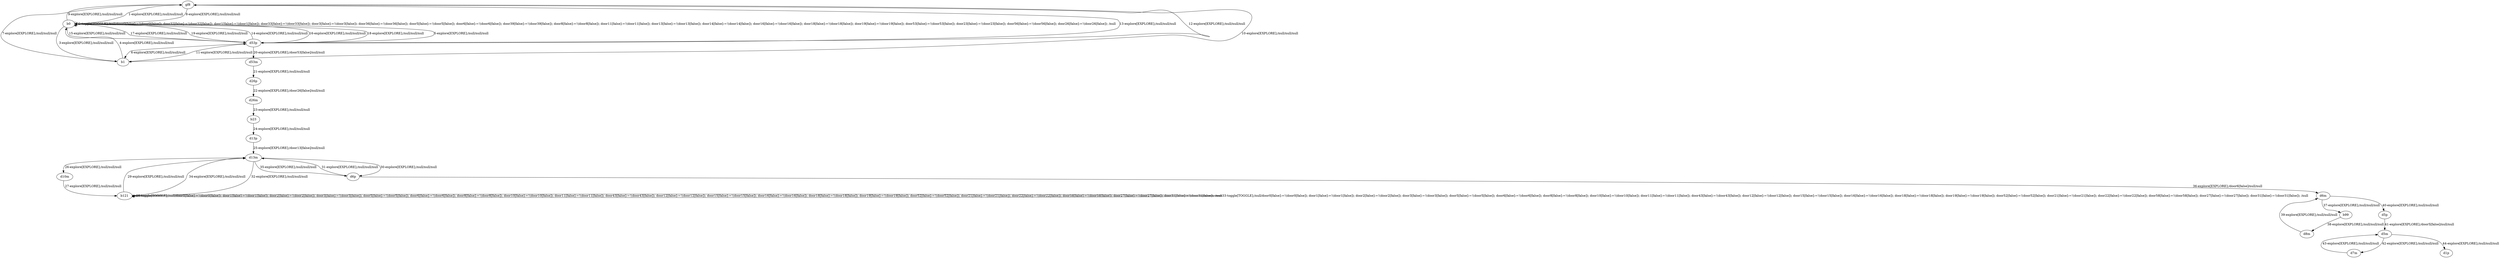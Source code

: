 # Total number of goals covered by this test: 1
# d5m --> d1p

digraph g {
"gf8" -> "b0" [label = "1-explore[EXPLORE];/null/null/null"];
"b0" -> "b0" [label = "2-toggle[TOGGLE];/null/door0[false]:=!(door0[false]); door32[false]:=!(door32[false]); door1[false]:=!(door1[false]); door33[false]:=!(door33[false]); door3[false]:=!(door3[false]); door36[false]:=!(door36[false]); door5[false]:=!(door5[false]); door6[false]:=!(door6[false]); door39[false]:=!(door39[false]); door8[false]:=!(door8[false]); door11[false]:=!(door11[false]); door13[false]:=!(door13[false]); door14[false]:=!(door14[false]); door16[false]:=!(door16[false]); door18[false]:=!(door18[false]); door19[false]:=!(door19[false]); door53[false]:=!(door53[false]); door23[false]:=!(door23[false]); door56[false]:=!(door56[false]); door26[false]:=!(door26[false]); /null"];
"b0" -> "b1" [label = "3-explore[EXPLORE];/null/null/null"];
"b1" -> "b0" [label = "4-explore[EXPLORE];/null/null/null"];
"b0" -> "d53p" [label = "5-explore[EXPLORE];/null/null/null"];
"d53p" -> "b1" [label = "6-explore[EXPLORE];/null/null/null"];
"b1" -> "gf8" [label = "7-explore[EXPLORE];/null/null/null"];
"gf8" -> "b0" [label = "8-explore[EXPLORE];/null/null/null"];
"b0" -> "gf8" [label = "9-explore[EXPLORE];/null/null/null"];
"gf8" -> "b1" [label = "10-explore[EXPLORE];/null/null/null"];
"b1" -> "d53p" [label = "11-explore[EXPLORE];/null/null/null"];
"d53p" -> "gf8" [label = "12-explore[EXPLORE];/null/null/null"];
"gf8" -> "d53p" [label = "13-explore[EXPLORE];/null/null/null"];
"d53p" -> "b0" [label = "14-explore[EXPLORE];/null/null/null"];
"b0" -> "d53p" [label = "15-explore[EXPLORE];/null/null/null"];
"d53p" -> "b0" [label = "16-explore[EXPLORE];/null/null/null"];
"b0" -> "d53p" [label = "17-explore[EXPLORE];/null/null/null"];
"d53p" -> "b0" [label = "18-explore[EXPLORE];/null/null/null"];
"b0" -> "d53p" [label = "19-explore[EXPLORE];/null/null/null"];
"d53p" -> "d53m" [label = "20-explore[EXPLORE];/door53[false]/null/null"];
"d53m" -> "d26p" [label = "21-explore[EXPLORE];/null/null/null"];
"d26p" -> "d26m" [label = "22-explore[EXPLORE];/door26[false]/null/null"];
"d26m" -> "b23" [label = "23-explore[EXPLORE];/null/null/null"];
"b23" -> "d13p" [label = "24-explore[EXPLORE];/null/null/null"];
"d13p" -> "d13m" [label = "25-explore[EXPLORE];/door13[false]/null/null"];
"d13m" -> "d10m" [label = "26-explore[EXPLORE];/null/null/null"];
"d10m" -> "b121" [label = "27-explore[EXPLORE];/null/null/null"];
"b121" -> "b121" [label = "28-toggle[TOGGLE];/null/door0[false]:=!(door0[false]); door1[false]:=!(door1[false]); door2[false]:=!(door2[false]); door3[false]:=!(door3[false]); door5[false]:=!(door5[false]); door6[false]:=!(door6[false]); door8[false]:=!(door8[false]); door10[false]:=!(door10[false]); door11[false]:=!(door11[false]); door43[false]:=!(door43[false]); door12[false]:=!(door12[false]); door15[false]:=!(door15[false]); door16[false]:=!(door16[false]); door18[false]:=!(door18[false]); door19[false]:=!(door19[false]); door52[false]:=!(door52[false]); door21[false]:=!(door21[false]); door22[false]:=!(door22[false]); door58[false]:=!(door58[false]); door27[false]:=!(door27[false]); door31[false]:=!(door31[false]); /null"];
"b121" -> "d13m" [label = "29-explore[EXPLORE];/null/null/null"];
"d13m" -> "d6p" [label = "30-explore[EXPLORE];/null/null/null"];
"d6p" -> "d13m" [label = "31-explore[EXPLORE];/null/null/null"];
"d13m" -> "b121" [label = "32-explore[EXPLORE];/null/null/null"];
"b121" -> "b121" [label = "33-toggle[TOGGLE];/null/door0[false]:=!(door0[false]); door1[false]:=!(door1[false]); door2[false]:=!(door2[false]); door3[false]:=!(door3[false]); door5[false]:=!(door5[false]); door6[false]:=!(door6[false]); door8[false]:=!(door8[false]); door10[false]:=!(door10[false]); door11[false]:=!(door11[false]); door43[false]:=!(door43[false]); door12[false]:=!(door12[false]); door15[false]:=!(door15[false]); door16[false]:=!(door16[false]); door18[false]:=!(door18[false]); door19[false]:=!(door19[false]); door52[false]:=!(door52[false]); door21[false]:=!(door21[false]); door22[false]:=!(door22[false]); door58[false]:=!(door58[false]); door27[false]:=!(door27[false]); door31[false]:=!(door31[false]); /null"];
"b121" -> "d13m" [label = "34-explore[EXPLORE];/null/null/null"];
"d13m" -> "d6p" [label = "35-explore[EXPLORE];/null/null/null"];
"d6p" -> "d6m" [label = "36-explore[EXPLORE];/door6[false]/null/null"];
"d6m" -> "b99" [label = "37-explore[EXPLORE];/null/null/null"];
"b99" -> "d8m" [label = "38-explore[EXPLORE];/null/null/null"];
"d8m" -> "d6m" [label = "39-explore[EXPLORE];/null/null/null"];
"d6m" -> "d5p" [label = "40-explore[EXPLORE];/null/null/null"];
"d5p" -> "d5m" [label = "41-explore[EXPLORE];/door5[false]/null/null"];
"d5m" -> "d7m" [label = "42-explore[EXPLORE];/null/null/null"];
"d7m" -> "d5m" [label = "43-explore[EXPLORE];/null/null/null"];
"d5m" -> "d1p" [label = "44-explore[EXPLORE];/null/null/null"];
}